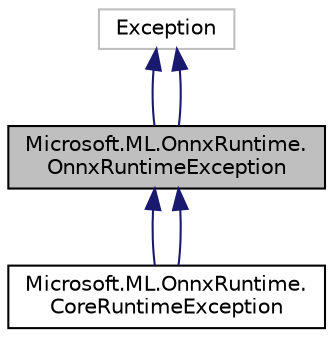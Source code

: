 digraph "Microsoft.ML.OnnxRuntime.OnnxRuntimeException"
{
  edge [fontname="Helvetica",fontsize="10",labelfontname="Helvetica",labelfontsize="10"];
  node [fontname="Helvetica",fontsize="10",shape=record];
  Node0 [label="Microsoft.ML.OnnxRuntime.\lOnnxRuntimeException",height=0.2,width=0.4,color="black", fillcolor="grey75", style="filled", fontcolor="black"];
  Node1 -> Node0 [dir="back",color="midnightblue",fontsize="10",style="solid"];
  Node1 [label="Exception",height=0.2,width=0.4,color="grey75", fillcolor="white", style="filled"];
  Node1 -> Node0 [dir="back",color="midnightblue",fontsize="10",style="solid"];
  Node0 -> Node2 [dir="back",color="midnightblue",fontsize="10",style="solid"];
  Node2 [label="Microsoft.ML.OnnxRuntime.\lCoreRuntimeException",height=0.2,width=0.4,color="black", fillcolor="white", style="filled",URL="$classMicrosoft_1_1ML_1_1OnnxRuntime_1_1CoreRuntimeException.html"];
  Node0 -> Node2 [dir="back",color="midnightblue",fontsize="10",style="solid"];
}
